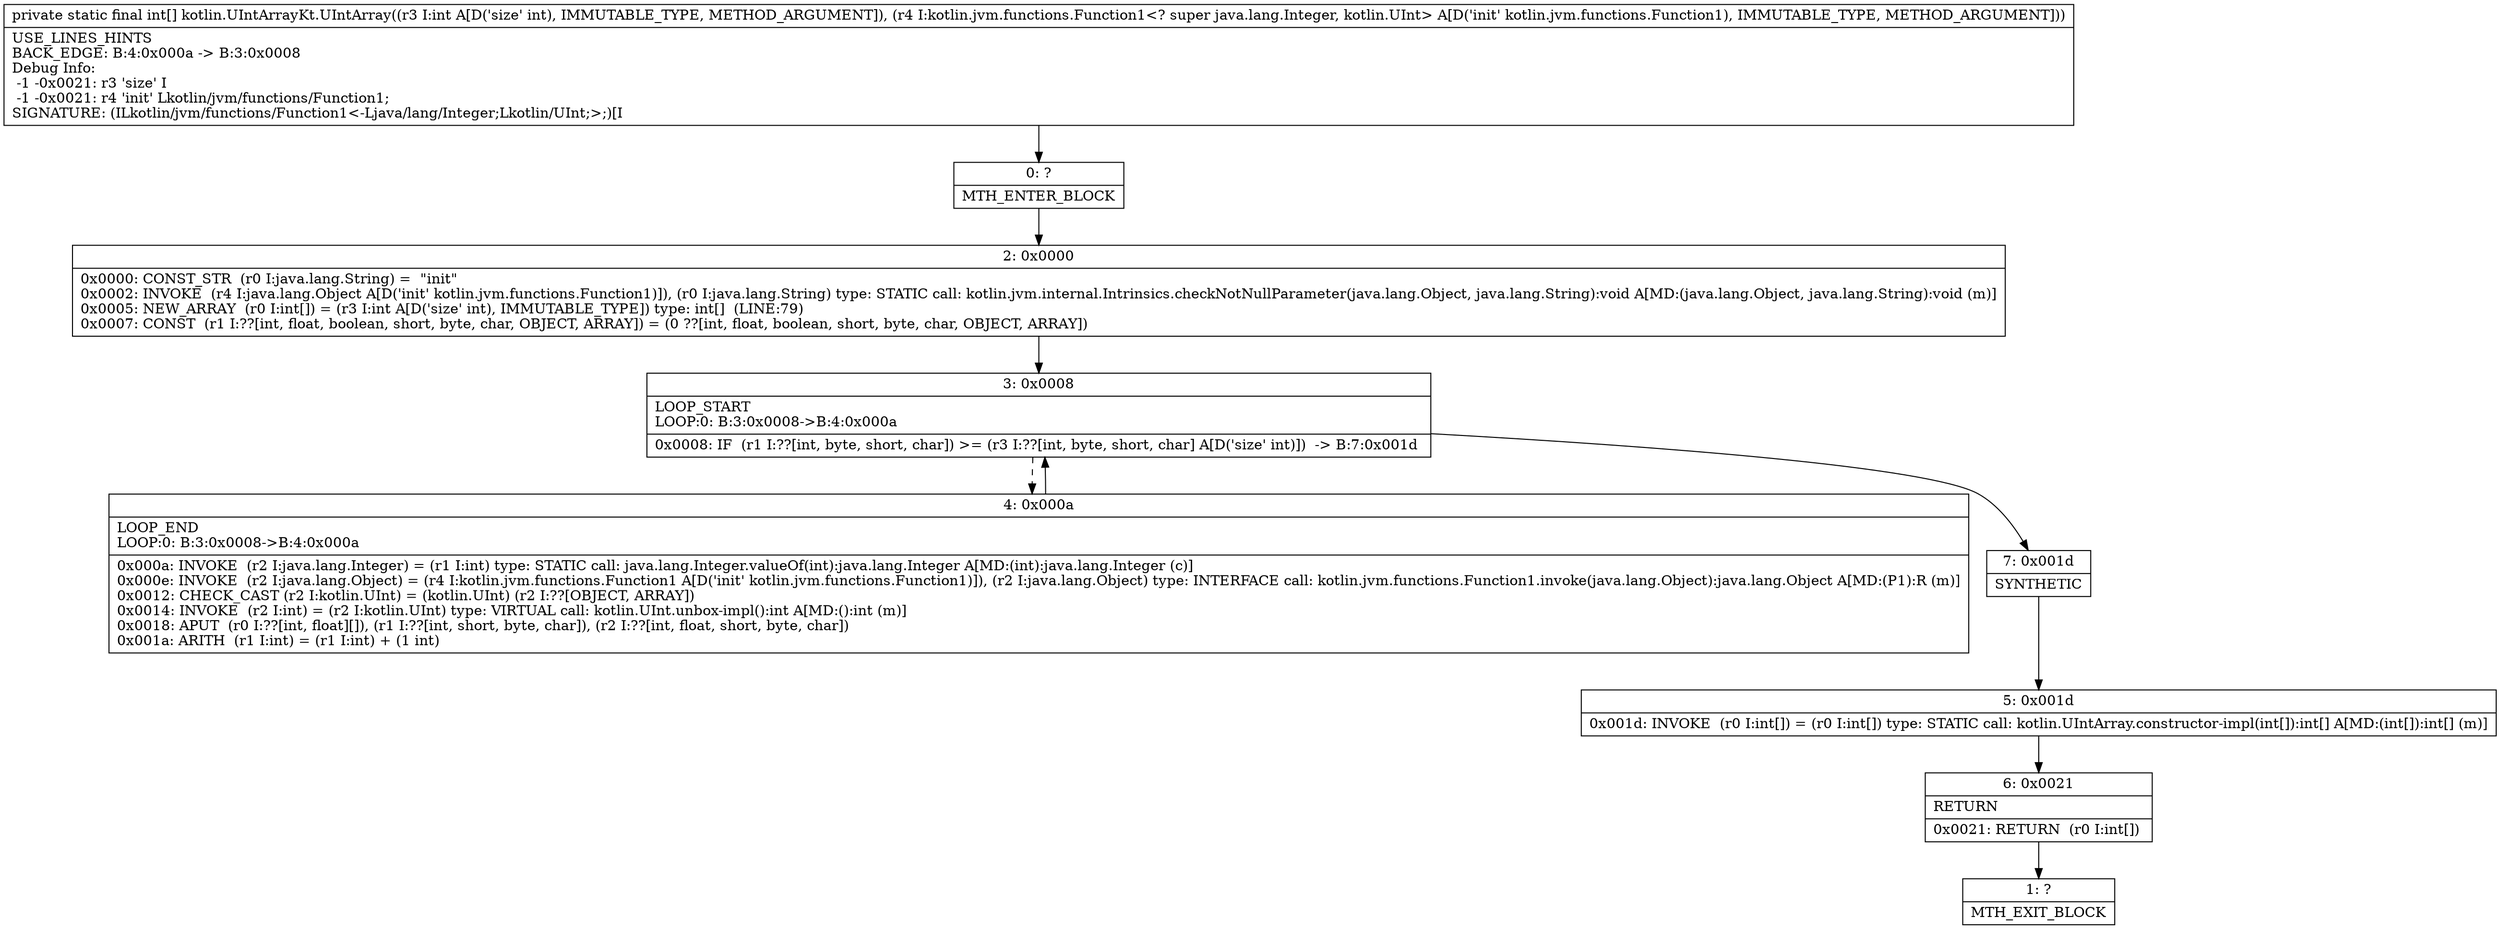 digraph "CFG forkotlin.UIntArrayKt.UIntArray(ILkotlin\/jvm\/functions\/Function1;)[I" {
Node_0 [shape=record,label="{0\:\ ?|MTH_ENTER_BLOCK\l}"];
Node_2 [shape=record,label="{2\:\ 0x0000|0x0000: CONST_STR  (r0 I:java.lang.String) =  \"init\" \l0x0002: INVOKE  (r4 I:java.lang.Object A[D('init' kotlin.jvm.functions.Function1)]), (r0 I:java.lang.String) type: STATIC call: kotlin.jvm.internal.Intrinsics.checkNotNullParameter(java.lang.Object, java.lang.String):void A[MD:(java.lang.Object, java.lang.String):void (m)]\l0x0005: NEW_ARRAY  (r0 I:int[]) = (r3 I:int A[D('size' int), IMMUTABLE_TYPE]) type: int[]  (LINE:79)\l0x0007: CONST  (r1 I:??[int, float, boolean, short, byte, char, OBJECT, ARRAY]) = (0 ??[int, float, boolean, short, byte, char, OBJECT, ARRAY]) \l}"];
Node_3 [shape=record,label="{3\:\ 0x0008|LOOP_START\lLOOP:0: B:3:0x0008\-\>B:4:0x000a\l|0x0008: IF  (r1 I:??[int, byte, short, char]) \>= (r3 I:??[int, byte, short, char] A[D('size' int)])  \-\> B:7:0x001d \l}"];
Node_4 [shape=record,label="{4\:\ 0x000a|LOOP_END\lLOOP:0: B:3:0x0008\-\>B:4:0x000a\l|0x000a: INVOKE  (r2 I:java.lang.Integer) = (r1 I:int) type: STATIC call: java.lang.Integer.valueOf(int):java.lang.Integer A[MD:(int):java.lang.Integer (c)]\l0x000e: INVOKE  (r2 I:java.lang.Object) = (r4 I:kotlin.jvm.functions.Function1 A[D('init' kotlin.jvm.functions.Function1)]), (r2 I:java.lang.Object) type: INTERFACE call: kotlin.jvm.functions.Function1.invoke(java.lang.Object):java.lang.Object A[MD:(P1):R (m)]\l0x0012: CHECK_CAST (r2 I:kotlin.UInt) = (kotlin.UInt) (r2 I:??[OBJECT, ARRAY]) \l0x0014: INVOKE  (r2 I:int) = (r2 I:kotlin.UInt) type: VIRTUAL call: kotlin.UInt.unbox\-impl():int A[MD:():int (m)]\l0x0018: APUT  (r0 I:??[int, float][]), (r1 I:??[int, short, byte, char]), (r2 I:??[int, float, short, byte, char]) \l0x001a: ARITH  (r1 I:int) = (r1 I:int) + (1 int) \l}"];
Node_7 [shape=record,label="{7\:\ 0x001d|SYNTHETIC\l}"];
Node_5 [shape=record,label="{5\:\ 0x001d|0x001d: INVOKE  (r0 I:int[]) = (r0 I:int[]) type: STATIC call: kotlin.UIntArray.constructor\-impl(int[]):int[] A[MD:(int[]):int[] (m)]\l}"];
Node_6 [shape=record,label="{6\:\ 0x0021|RETURN\l|0x0021: RETURN  (r0 I:int[]) \l}"];
Node_1 [shape=record,label="{1\:\ ?|MTH_EXIT_BLOCK\l}"];
MethodNode[shape=record,label="{private static final int[] kotlin.UIntArrayKt.UIntArray((r3 I:int A[D('size' int), IMMUTABLE_TYPE, METHOD_ARGUMENT]), (r4 I:kotlin.jvm.functions.Function1\<? super java.lang.Integer, kotlin.UInt\> A[D('init' kotlin.jvm.functions.Function1), IMMUTABLE_TYPE, METHOD_ARGUMENT]))  | USE_LINES_HINTS\lBACK_EDGE: B:4:0x000a \-\> B:3:0x0008\lDebug Info:\l  \-1 \-0x0021: r3 'size' I\l  \-1 \-0x0021: r4 'init' Lkotlin\/jvm\/functions\/Function1;\lSIGNATURE: (ILkotlin\/jvm\/functions\/Function1\<\-Ljava\/lang\/Integer;Lkotlin\/UInt;\>;)[I\l}"];
MethodNode -> Node_0;Node_0 -> Node_2;
Node_2 -> Node_3;
Node_3 -> Node_4[style=dashed];
Node_3 -> Node_7;
Node_4 -> Node_3;
Node_7 -> Node_5;
Node_5 -> Node_6;
Node_6 -> Node_1;
}

